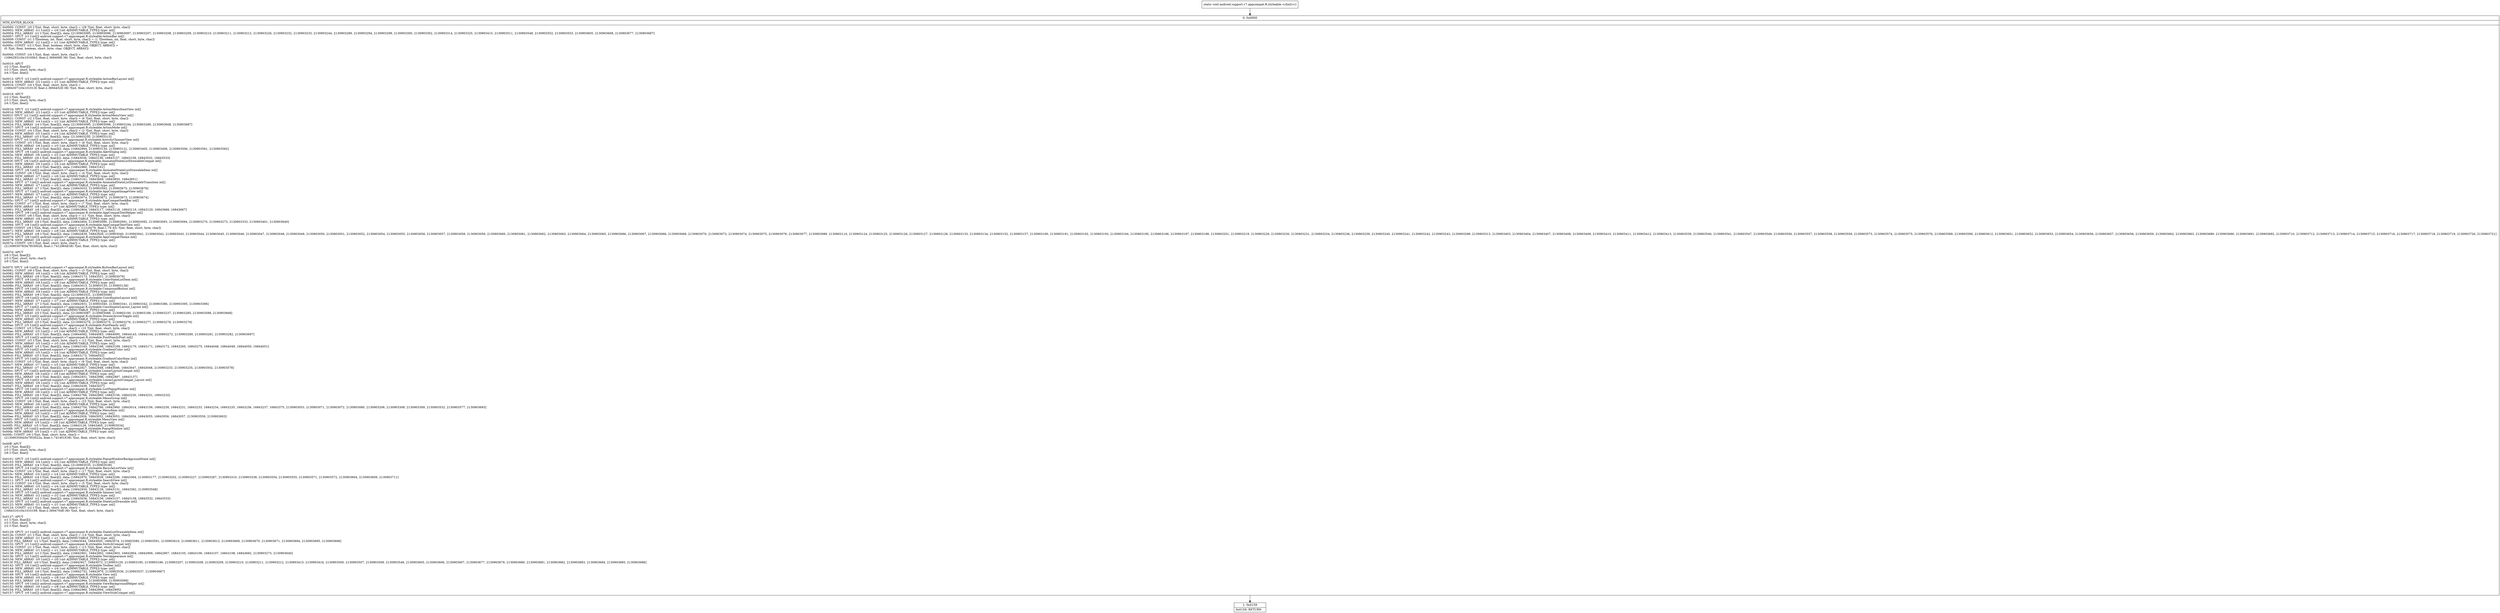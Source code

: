 digraph "CFG forandroid.support.v7.appcompat.R.styleable.\<clinit\>()V" {
Node_0 [shape=record,label="{0\:\ 0x0000|MTH_ENTER_BLOCK\l|0x0000: CONST  (r0 I:?[int, float, short, byte, char]) = (29 ?[int, float, short, byte, char]) \l0x0002: NEW_ARRAY  (r1 I:int[]) = (r0 I:int A[IMMUTABLE_TYPE]) type: int[] \l0x0004: FILL_ARRAY  (r1 I:?[int, float][]), data: [2130903095, 2130903096, 2130903097, 2130903207, 2130903208, 2130903209, 2130903210, 2130903211, 2130903212, 2130903226, 2130903232, 2130903233, 2130903244, 2130903289, 2130903294, 2130903299, 2130903300, 2130903302, 2130903314, 2130903325, 2130903415, 2130903511, 2130903548, 2130903552, 2130903553, 2130903605, 2130903608, 2130903677, 2130903687] \l0x0007: SPUT  (r1 I:int[]) android.support.v7.appcompat.R.styleable.ActionBar int[] \l0x0009: CONST  (r1 I:?[boolean, int, float, short, byte, char]) = (1 ?[boolean, int, float, short, byte, char]) \l0x000a: NEW_ARRAY  (r2 I:int[]) = (r1 I:int A[IMMUTABLE_TYPE]) type: int[] \l0x000c: CONST  (r3 I:?[int, float, boolean, short, byte, char, OBJECT, ARRAY]) = \l  (0 ?[int, float, boolean, short, byte, char, OBJECT, ARRAY])\l \l0x000d: CONST  (r4 I:?[int, float, short, byte, char]) = \l  (16842931(0x10100b3, float:2.369406E\-38) ?[int, float, short, byte, char])\l \l0x0010: APUT  \l  (r2 I:?[int, float][])\l  (r3 I:?[int, short, byte, char])\l  (r4 I:?[int, float])\l \l0x0012: SPUT  (r2 I:int[]) android.support.v7.appcompat.R.styleable.ActionBarLayout int[] \l0x0014: NEW_ARRAY  (r2 I:int[]) = (r1 I:int A[IMMUTABLE_TYPE]) type: int[] \l0x0016: CONST  (r4 I:?[int, float, short, byte, char]) = \l  (16843071(0x101013f, float:2.3694452E\-38) ?[int, float, short, byte, char])\l \l0x0019: APUT  \l  (r2 I:?[int, float][])\l  (r3 I:?[int, short, byte, char])\l  (r4 I:?[int, float])\l \l0x001b: SPUT  (r2 I:int[]) android.support.v7.appcompat.R.styleable.ActionMenuItemView int[] \l0x001d: NEW_ARRAY  (r2 I:int[]) = (r3 I:int A[IMMUTABLE_TYPE]) type: int[] \l0x001f: SPUT  (r2 I:int[]) android.support.v7.appcompat.R.styleable.ActionMenuView int[] \l0x0021: CONST  (r2 I:?[int, float, short, byte, char]) = (6 ?[int, float, short, byte, char]) \l0x0022: NEW_ARRAY  (r4 I:int[]) = (r2 I:int A[IMMUTABLE_TYPE]) type: int[] \l0x0024: FILL_ARRAY  (r4 I:?[int, float][]), data: [2130903095, 2130903096, 2130903184, 2130903289, 2130903608, 2130903687] \l0x0027: SPUT  (r4 I:int[]) android.support.v7.appcompat.R.styleable.ActionMode int[] \l0x0029: CONST  (r4 I:?[int, float, short, byte, char]) = (2 ?[int, float, short, byte, char]) \l0x002a: NEW_ARRAY  (r5 I:int[]) = (r4 I:int A[IMMUTABLE_TYPE]) type: int[] \l0x002c: FILL_ARRAY  (r5 I:?[int, float][]), data: [2130903250, 2130903315] \l0x002f: SPUT  (r5 I:int[]) android.support.v7.appcompat.R.styleable.ActivityChooserView int[] \l0x0031: CONST  (r5 I:?[int, float, short, byte, char]) = (8 ?[int, float, short, byte, char]) \l0x0033: NEW_ARRAY  (r6 I:int[]) = (r5 I:int A[IMMUTABLE_TYPE]) type: int[] \l0x0035: FILL_ARRAY  (r6 I:?[int, float][]), data: [16842994, 2130903130, 2130903131, 2130903405, 2130903406, 2130903506, 2130903581, 2130903582] \l0x0038: SPUT  (r6 I:int[]) android.support.v7.appcompat.R.styleable.AlertDialog int[] \l0x003a: NEW_ARRAY  (r6 I:int[]) = (r2 I:int A[IMMUTABLE_TYPE]) type: int[] \l0x003c: FILL_ARRAY  (r6 I:?[int, float][]), data: [16843036, 16843156, 16843157, 16843158, 16843532, 16843533] \l0x003f: SPUT  (r6 I:int[]) android.support.v7.appcompat.R.styleable.AnimatedStateListDrawableCompat int[] \l0x0041: NEW_ARRAY  (r6 I:int[]) = (r4 I:int A[IMMUTABLE_TYPE]) type: int[] \l0x0043: FILL_ARRAY  (r6 I:?[int, float][]), data: [16842960, 16843161] \l0x0046: SPUT  (r6 I:int[]) android.support.v7.appcompat.R.styleable.AnimatedStateListDrawableItem int[] \l0x0048: CONST  (r6 I:?[int, float, short, byte, char]) = (4 ?[int, float, short, byte, char]) \l0x0049: NEW_ARRAY  (r7 I:int[]) = (r6 I:int A[IMMUTABLE_TYPE]) type: int[] \l0x004b: FILL_ARRAY  (r7 I:?[int, float][]), data: [16843161, 16843849, 16843850, 16843851] \l0x004e: SPUT  (r7 I:int[]) android.support.v7.appcompat.R.styleable.AnimatedStateListDrawableTransition int[] \l0x0050: NEW_ARRAY  (r7 I:int[]) = (r6 I:int A[IMMUTABLE_TYPE]) type: int[] \l0x0052: FILL_ARRAY  (r7 I:?[int, float][]), data: [16843033, 2130903592, 2130903675, 2130903676] \l0x0055: SPUT  (r7 I:int[]) android.support.v7.appcompat.R.styleable.AppCompatImageView int[] \l0x0057: NEW_ARRAY  (r7 I:int[]) = (r6 I:int A[IMMUTABLE_TYPE]) type: int[] \l0x0059: FILL_ARRAY  (r7 I:?[int, float][]), data: [16843074, 2130903672, 2130903673, 2130903674] \l0x005c: SPUT  (r7 I:int[]) android.support.v7.appcompat.R.styleable.AppCompatSeekBar int[] \l0x005e: CONST  (r7 I:?[int, float, short, byte, char]) = (7 ?[int, float, short, byte, char]) \l0x005f: NEW_ARRAY  (r8 I:int[]) = (r7 I:int A[IMMUTABLE_TYPE]) type: int[] \l0x0061: FILL_ARRAY  (r8 I:?[int, float][]), data: [16842804, 16843117, 16843118, 16843119, 16843120, 16843666, 16843667] \l0x0064: SPUT  (r8 I:int[]) android.support.v7.appcompat.R.styleable.AppCompatTextHelper int[] \l0x0066: CONST  (r8 I:?[int, float, short, byte, char]) = (11 ?[int, float, short, byte, char]) \l0x0068: NEW_ARRAY  (r8 I:int[]) = (r8 I:int A[IMMUTABLE_TYPE]) type: int[] \l0x006a: FILL_ARRAY  (r8 I:?[int, float][]), data: [16842804, 2130903090, 2130903091, 2130903092, 2130903093, 2130903094, 2130903270, 2130903273, 2130903333, 2130903401, 2130903640] \l0x006d: SPUT  (r8 I:int[]) android.support.v7.appcompat.R.styleable.AppCompatTextView int[] \l0x006f: CONST  (r8 I:?[int, float, short, byte, char]) = (121(0x79, float:1.7E\-43) ?[int, float, short, byte, char]) \l0x0071: NEW_ARRAY  (r8 I:int[]) = (r8 I:int A[IMMUTABLE_TYPE]) type: int[] \l0x0073: FILL_ARRAY  (r8 I:?[int, float][]), data: [16842839, 16842926, 2130903040, 2130903041, 2130903042, 2130903043, 2130903044, 2130903045, 2130903046, 2130903047, 2130903048, 2130903049, 2130903050, 2130903051, 2130903052, 2130903054, 2130903055, 2130903056, 2130903057, 2130903058, 2130903059, 2130903060, 2130903061, 2130903062, 2130903063, 2130903064, 2130903065, 2130903066, 2130903067, 2130903068, 2130903069, 2130903070, 2130903073, 2130903074, 2130903075, 2130903076, 2130903077, 2130903089, 2130903110, 2130903124, 2130903125, 2130903126, 2130903127, 2130903128, 2130903133, 2130903134, 2130903152, 2130903157, 2130903190, 2130903191, 2130903192, 2130903193, 2130903194, 2130903195, 2130903196, 2130903197, 2130903198, 2130903201, 2130903219, 2130903229, 2130903230, 2130903231, 2130903234, 2130903236, 2130903239, 2130903240, 2130903241, 2130903242, 2130903243, 2130903299, 2130903313, 2130903403, 2130903404, 2130903407, 2130903408, 2130903409, 2130903410, 2130903411, 2130903412, 2130903413, 2130903539, 2130903540, 2130903541, 2130903547, 2130903549, 2130903556, 2130903557, 2130903558, 2130903559, 2130903573, 2130903574, 2130903575, 2130903576, 2130903589, 2130903590, 2130903612, 2130903651, 2130903652, 2130903653, 2130903654, 2130903656, 2130903657, 2130903658, 2130903659, 2130903662, 2130903663, 2130903689, 2130903690, 2130903691, 2130903692, 2130903710, 2130903712, 2130903713, 2130903714, 2130903715, 2130903716, 2130903717, 2130903718, 2130903719, 2130903720, 2130903721] \l0x0076: SPUT  (r8 I:int[]) android.support.v7.appcompat.R.styleable.AppCompatTheme int[] \l0x0078: NEW_ARRAY  (r8 I:int[]) = (r1 I:int A[IMMUTABLE_TYPE]) type: int[] \l0x007a: CONST  (r9 I:?[int, float, short, byte, char]) = \l  (2130903078(0x7f030026, float:1.7412964E38) ?[int, float, short, byte, char])\l \l0x007d: APUT  \l  (r8 I:?[int, float][])\l  (r3 I:?[int, short, byte, char])\l  (r9 I:?[int, float])\l \l0x007f: SPUT  (r8 I:int[]) android.support.v7.appcompat.R.styleable.ButtonBarLayout int[] \l0x0081: CONST  (r8 I:?[int, float, short, byte, char]) = (3 ?[int, float, short, byte, char]) \l0x0082: NEW_ARRAY  (r9 I:int[]) = (r8 I:int A[IMMUTABLE_TYPE]) type: int[] \l0x0084: FILL_ARRAY  (r9 I:?[int, float][]), data: [16843173, 16843551, 2130903079] \l0x0087: SPUT  (r9 I:int[]) android.support.v7.appcompat.R.styleable.ColorStateListItem int[] \l0x0089: NEW_ARRAY  (r9 I:int[]) = (r8 I:int A[IMMUTABLE_TYPE]) type: int[] \l0x008b: FILL_ARRAY  (r9 I:?[int, float][]), data: [16843015, 2130903135, 2130903136] \l0x008e: SPUT  (r9 I:int[]) android.support.v7.appcompat.R.styleable.CompoundButton int[] \l0x0090: NEW_ARRAY  (r9 I:int[]) = (r4 I:int A[IMMUTABLE_TYPE]) type: int[] \l0x0092: FILL_ARRAY  (r9 I:?[int, float][]), data: [2130903331, 2130903599] \l0x0095: SPUT  (r9 I:int[]) android.support.v7.appcompat.R.styleable.CoordinatorLayout int[] \l0x0097: NEW_ARRAY  (r7 I:int[]) = (r7 I:int A[IMMUTABLE_TYPE]) type: int[] \l0x0099: FILL_ARRAY  (r7 I:?[int, float][]), data: [16842931, 2130903340, 2130903341, 2130903342, 2130903386, 2130903395, 2130903396] \l0x009c: SPUT  (r7 I:int[]) android.support.v7.appcompat.R.styleable.CoordinatorLayout_Layout int[] \l0x009e: NEW_ARRAY  (r5 I:int[]) = (r5 I:int A[IMMUTABLE_TYPE]) type: int[] \l0x00a0: FILL_ARRAY  (r5 I:?[int, float][]), data: [2130903087, 2130903088, 2130903100, 2130903189, 2130903237, 2130903285, 2130903588, 2130903668] \l0x00a3: SPUT  (r5 I:int[]) android.support.v7.appcompat.R.styleable.DrawerArrowToggle int[] \l0x00a5: NEW_ARRAY  (r5 I:int[]) = (r2 I:int A[IMMUTABLE_TYPE]) type: int[] \l0x00a7: FILL_ARRAY  (r5 I:?[int, float][]), data: [2130903274, 2130903275, 2130903276, 2130903277, 2130903278, 2130903279] \l0x00aa: SPUT  (r5 I:int[]) android.support.v7.appcompat.R.styleable.FontFamily int[] \l0x00ac: CONST  (r5 I:?[int, float, short, byte, char]) = (10 ?[int, float, short, byte, char]) \l0x00ae: NEW_ARRAY  (r5 I:int[]) = (r5 I:int A[IMMUTABLE_TYPE]) type: int[] \l0x00b0: FILL_ARRAY  (r5 I:?[int, float][]), data: [16844082, 16844083, 16844095, 16844143, 16844144, 2130903272, 2130903280, 2130903281, 2130903282, 2130903697] \l0x00b3: SPUT  (r5 I:int[]) android.support.v7.appcompat.R.styleable.FontFamilyFont int[] \l0x00b5: CONST  (r5 I:?[int, float, short, byte, char]) = (12 ?[int, float, short, byte, char]) \l0x00b7: NEW_ARRAY  (r5 I:int[]) = (r5 I:int A[IMMUTABLE_TYPE]) type: int[] \l0x00b9: FILL_ARRAY  (r5 I:?[int, float][]), data: [16843165, 16843166, 16843169, 16843170, 16843171, 16843172, 16843265, 16843275, 16844048, 16844049, 16844050, 16844051] \l0x00bc: SPUT  (r5 I:int[]) android.support.v7.appcompat.R.styleable.GradientColor int[] \l0x00be: NEW_ARRAY  (r5 I:int[]) = (r4 I:int A[IMMUTABLE_TYPE]) type: int[] \l0x00c0: FILL_ARRAY  (r5 I:?[int, float][]), data: [16843173, 16844052] \l0x00c3: SPUT  (r5 I:int[]) android.support.v7.appcompat.R.styleable.GradientColorItem int[] \l0x00c5: CONST  (r5 I:?[int, float, short, byte, char]) = (9 ?[int, float, short, byte, char]) \l0x00c7: NEW_ARRAY  (r7 I:int[]) = (r5 I:int A[IMMUTABLE_TYPE]) type: int[] \l0x00c9: FILL_ARRAY  (r7 I:?[int, float][]), data: [16842927, 16842948, 16843046, 16843047, 16843048, 2130903233, 2130903235, 2130903502, 2130903578] \l0x00cc: SPUT  (r7 I:int[]) android.support.v7.appcompat.R.styleable.LinearLayoutCompat int[] \l0x00ce: NEW_ARRAY  (r6 I:int[]) = (r6 I:int A[IMMUTABLE_TYPE]) type: int[] \l0x00d0: FILL_ARRAY  (r6 I:?[int, float][]), data: [16842931, 16842996, 16842997, 16843137] \l0x00d3: SPUT  (r6 I:int[]) android.support.v7.appcompat.R.styleable.LinearLayoutCompat_Layout int[] \l0x00d5: NEW_ARRAY  (r6 I:int[]) = (r4 I:int A[IMMUTABLE_TYPE]) type: int[] \l0x00d7: FILL_ARRAY  (r6 I:?[int, float][]), data: [16843436, 16843437] \l0x00da: SPUT  (r6 I:int[]) android.support.v7.appcompat.R.styleable.ListPopupWindow int[] \l0x00dc: NEW_ARRAY  (r6 I:int[]) = (r2 I:int A[IMMUTABLE_TYPE]) type: int[] \l0x00de: FILL_ARRAY  (r6 I:?[int, float][]), data: [16842766, 16842960, 16843156, 16843230, 16843231, 16843232] \l0x00e1: SPUT  (r6 I:int[]) android.support.v7.appcompat.R.styleable.MenuGroup int[] \l0x00e3: CONST  (r6 I:?[int, float, short, byte, char]) = (23 ?[int, float, short, byte, char]) \l0x00e5: NEW_ARRAY  (r6 I:int[]) = (r6 I:int A[IMMUTABLE_TYPE]) type: int[] \l0x00e7: FILL_ARRAY  (r6 I:?[int, float][]), data: [16842754, 16842766, 16842960, 16843014, 16843156, 16843230, 16843231, 16843233, 16843234, 16843235, 16843236, 16843237, 16843375, 2130903053, 2130903071, 2130903072, 2130903080, 2130903206, 2130903308, 2130903309, 2130903532, 2130903577, 2130903693] \l0x00ea: SPUT  (r6 I:int[]) android.support.v7.appcompat.R.styleable.MenuItem int[] \l0x00ec: NEW_ARRAY  (r5 I:int[]) = (r5 I:int A[IMMUTABLE_TYPE]) type: int[] \l0x00ee: FILL_ARRAY  (r5 I:?[int, float][]), data: [16842926, 16843052, 16843053, 16843054, 16843055, 16843056, 16843057, 2130903550, 2130903603] \l0x00f1: SPUT  (r5 I:int[]) android.support.v7.appcompat.R.styleable.MenuView int[] \l0x00f3: NEW_ARRAY  (r5 I:int[]) = (r8 I:int A[IMMUTABLE_TYPE]) type: int[] \l0x00f5: FILL_ARRAY  (r5 I:?[int, float][]), data: [16843126, 16843465, 2130903534] \l0x00f8: SPUT  (r5 I:int[]) android.support.v7.appcompat.R.styleable.PopupWindow int[] \l0x00fa: NEW_ARRAY  (r5 I:int[]) = (r1 I:int A[IMMUTABLE_TYPE]) type: int[] \l0x00fc: CONST  (r6 I:?[int, float, short, byte, char]) = \l  (2130903594(0x7f03022a, float:1.741401E38) ?[int, float, short, byte, char])\l \l0x00ff: APUT  \l  (r5 I:?[int, float][])\l  (r3 I:?[int, short, byte, char])\l  (r6 I:?[int, float])\l \l0x0101: SPUT  (r5 I:int[]) android.support.v7.appcompat.R.styleable.PopupWindowBackgroundState int[] \l0x0103: NEW_ARRAY  (r4 I:int[]) = (r4 I:int A[IMMUTABLE_TYPE]) type: int[] \l0x0105: FILL_ARRAY  (r4 I:?[int, float][]), data: [2130903535, 2130903538] \l0x0108: SPUT  (r4 I:int[]) android.support.v7.appcompat.R.styleable.RecycleListView int[] \l0x010a: CONST  (r4 I:?[int, float, short, byte, char]) = (17 ?[int, float, short, byte, char]) \l0x010c: NEW_ARRAY  (r4 I:int[]) = (r4 I:int A[IMMUTABLE_TYPE]) type: int[] \l0x010e: FILL_ARRAY  (r4 I:?[int, float][]), data: [16842970, 16843039, 16843296, 16843364, 2130903177, 2130903202, 2130903227, 2130903287, 2130903310, 2130903338, 2130903554, 2130903555, 2130903571, 2130903572, 2130903604, 2130903609, 2130903711] \l0x0111: SPUT  (r4 I:int[]) android.support.v7.appcompat.R.styleable.SearchView int[] \l0x0113: CONST  (r4 I:?[int, float, short, byte, char]) = (5 ?[int, float, short, byte, char]) \l0x0114: NEW_ARRAY  (r5 I:int[]) = (r4 I:int A[IMMUTABLE_TYPE]) type: int[] \l0x0116: FILL_ARRAY  (r5 I:?[int, float][]), data: [16842930, 16843126, 16843131, 16843362, 2130903548] \l0x0119: SPUT  (r5 I:int[]) android.support.v7.appcompat.R.styleable.Spinner int[] \l0x011b: NEW_ARRAY  (r2 I:int[]) = (r2 I:int A[IMMUTABLE_TYPE]) type: int[] \l0x011d: FILL_ARRAY  (r2 I:?[int, float][]), data: [16843036, 16843156, 16843157, 16843158, 16843532, 16843533] \l0x0120: SPUT  (r2 I:int[]) android.support.v7.appcompat.R.styleable.StateListDrawable int[] \l0x0122: NEW_ARRAY  (r1 I:int[]) = (r1 I:int A[IMMUTABLE_TYPE]) type: int[] \l0x0124: CONST  (r2 I:?[int, float, short, byte, char]) = \l  (16843161(0x1010199, float:2.3694704E\-38) ?[int, float, short, byte, char])\l \l0x0127: APUT  \l  (r1 I:?[int, float][])\l  (r3 I:?[int, short, byte, char])\l  (r2 I:?[int, float])\l \l0x0129: SPUT  (r1 I:int[]) android.support.v7.appcompat.R.styleable.StateListDrawableItem int[] \l0x012b: CONST  (r1 I:?[int, float, short, byte, char]) = (14 ?[int, float, short, byte, char]) \l0x012d: NEW_ARRAY  (r1 I:int[]) = (r1 I:int A[IMMUTABLE_TYPE]) type: int[] \l0x012f: FILL_ARRAY  (r1 I:?[int, float][]), data: [16843044, 16843045, 16843074, 2130903580, 2130903591, 2130903610, 2130903611, 2130903613, 2130903669, 2130903670, 2130903671, 2130903694, 2130903695, 2130903696] \l0x0132: SPUT  (r1 I:int[]) android.support.v7.appcompat.R.styleable.SwitchCompat int[] \l0x0134: CONST  (r1 I:?[int, float, short, byte, char]) = (13 ?[int, float, short, byte, char]) \l0x0136: NEW_ARRAY  (r1 I:int[]) = (r1 I:int A[IMMUTABLE_TYPE]) type: int[] \l0x0138: FILL_ARRAY  (r1 I:?[int, float][]), data: [16842901, 16842902, 16842903, 16842904, 16842906, 16842907, 16843105, 16843106, 16843107, 16843108, 16843692, 2130903273, 2130903640] \l0x013b: SPUT  (r1 I:int[]) android.support.v7.appcompat.R.styleable.TextAppearance int[] \l0x013d: NEW_ARRAY  (r0 I:int[]) = (r0 I:int A[IMMUTABLE_TYPE]) type: int[] \l0x013f: FILL_ARRAY  (r0 I:?[int, float][]), data: [16842927, 16843072, 2130903129, 2130903185, 2130903186, 2130903207, 2130903208, 2130903209, 2130903210, 2130903211, 2130903212, 2130903415, 2130903416, 2130903500, 2130903507, 2130903509, 2130903548, 2130903605, 2130903606, 2130903607, 2130903677, 2130903679, 2130903680, 2130903681, 2130903682, 2130903683, 2130903684, 2130903685, 2130903686] \l0x0142: SPUT  (r0 I:int[]) android.support.v7.appcompat.R.styleable.Toolbar int[] \l0x0144: NEW_ARRAY  (r0 I:int[]) = (r4 I:int A[IMMUTABLE_TYPE]) type: int[] \l0x0146: FILL_ARRAY  (r0 I:?[int, float][]), data: [16842752, 16842970, 2130903536, 2130903537, 2130903667] \l0x0149: SPUT  (r0 I:int[]) android.support.v7.appcompat.R.styleable.View int[] \l0x014b: NEW_ARRAY  (r0 I:int[]) = (r8 I:int A[IMMUTABLE_TYPE]) type: int[] \l0x014d: FILL_ARRAY  (r0 I:?[int, float][]), data: [16842964, 2130903098, 2130903099] \l0x0150: SPUT  (r0 I:int[]) android.support.v7.appcompat.R.styleable.ViewBackgroundHelper int[] \l0x0152: NEW_ARRAY  (r0 I:int[]) = (r8 I:int A[IMMUTABLE_TYPE]) type: int[] \l0x0154: FILL_ARRAY  (r0 I:?[int, float][]), data: [16842960, 16842994, 16842995] \l0x0157: SPUT  (r0 I:int[]) android.support.v7.appcompat.R.styleable.ViewStubCompat int[] \l}"];
Node_1 [shape=record,label="{1\:\ 0x0159|0x0159: RETURN   \l}"];
MethodNode[shape=record,label="{static void android.support.v7.appcompat.R.styleable.\<clinit\>() }"];
MethodNode -> Node_0;
Node_0 -> Node_1;
}

